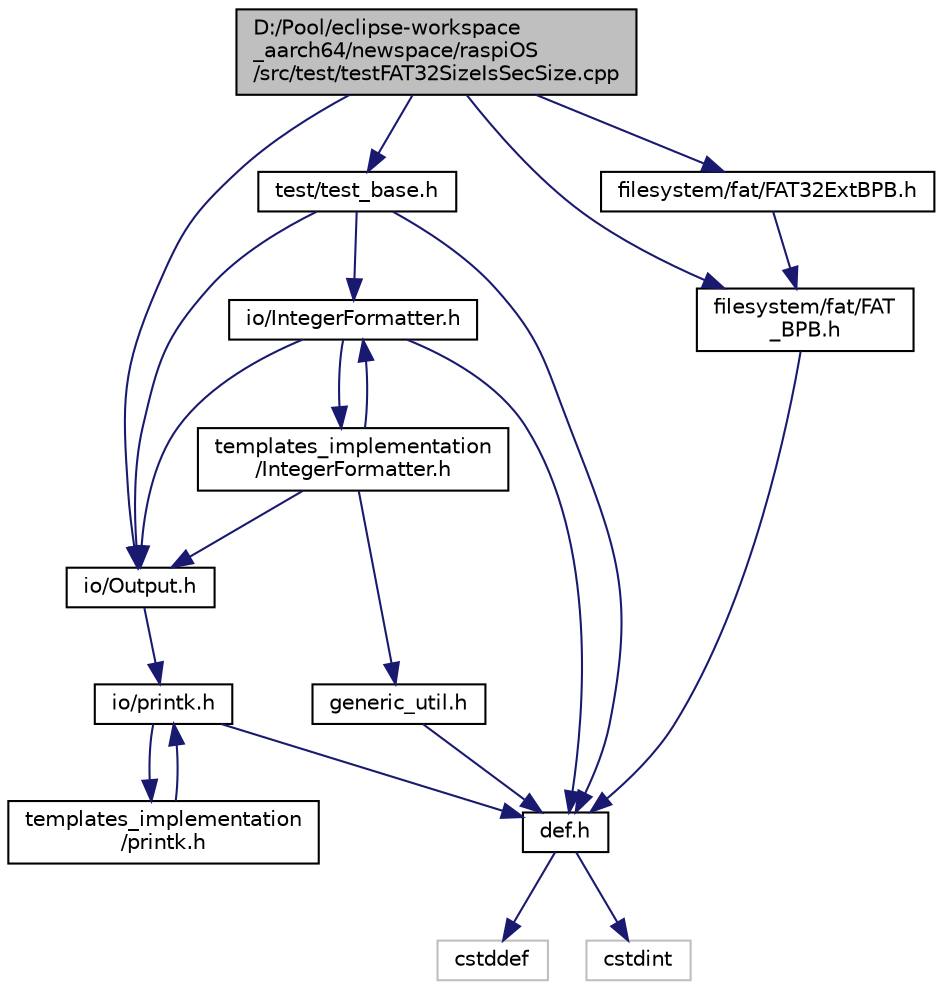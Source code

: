 digraph "D:/Pool/eclipse-workspace_aarch64/newspace/raspiOS/src/test/testFAT32SizeIsSecSize.cpp"
{
  edge [fontname="Helvetica",fontsize="10",labelfontname="Helvetica",labelfontsize="10"];
  node [fontname="Helvetica",fontsize="10",shape=record];
  Node4046 [label="D:/Pool/eclipse-workspace\l_aarch64/newspace/raspiOS\l/src/test/testFAT32SizeIsSecSize.cpp",height=0.2,width=0.4,color="black", fillcolor="grey75", style="filled", fontcolor="black"];
  Node4046 -> Node4047 [color="midnightblue",fontsize="10",style="solid",fontname="Helvetica"];
  Node4047 [label="io/Output.h",height=0.2,width=0.4,color="black", fillcolor="white", style="filled",URL="$d6/d77/_output_8h.html"];
  Node4047 -> Node4048 [color="midnightblue",fontsize="10",style="solid",fontname="Helvetica"];
  Node4048 [label="io/printk.h",height=0.2,width=0.4,color="black", fillcolor="white", style="filled",URL="$dd/d17/io_2printk_8h.html"];
  Node4048 -> Node4049 [color="midnightblue",fontsize="10",style="solid",fontname="Helvetica"];
  Node4049 [label="def.h",height=0.2,width=0.4,color="black", fillcolor="white", style="filled",URL="$d4/da4/def_8h.html"];
  Node4049 -> Node4050 [color="midnightblue",fontsize="10",style="solid",fontname="Helvetica"];
  Node4050 [label="cstddef",height=0.2,width=0.4,color="grey75", fillcolor="white", style="filled"];
  Node4049 -> Node4051 [color="midnightblue",fontsize="10",style="solid",fontname="Helvetica"];
  Node4051 [label="cstdint",height=0.2,width=0.4,color="grey75", fillcolor="white", style="filled"];
  Node4048 -> Node4052 [color="midnightblue",fontsize="10",style="solid",fontname="Helvetica"];
  Node4052 [label="templates_implementation\l/printk.h",height=0.2,width=0.4,color="black", fillcolor="white", style="filled",URL="$d7/d95/templates__implementation_2printk_8h.html"];
  Node4052 -> Node4048 [color="midnightblue",fontsize="10",style="solid",fontname="Helvetica"];
  Node4046 -> Node4053 [color="midnightblue",fontsize="10",style="solid",fontname="Helvetica"];
  Node4053 [label="test/test_base.h",height=0.2,width=0.4,color="black", fillcolor="white", style="filled",URL="$dc/d74/test__base_8h.html"];
  Node4053 -> Node4049 [color="midnightblue",fontsize="10",style="solid",fontname="Helvetica"];
  Node4053 -> Node4047 [color="midnightblue",fontsize="10",style="solid",fontname="Helvetica"];
  Node4053 -> Node4054 [color="midnightblue",fontsize="10",style="solid",fontname="Helvetica"];
  Node4054 [label="io/IntegerFormatter.h",height=0.2,width=0.4,color="black", fillcolor="white", style="filled",URL="$d5/d7b/io_2_integer_formatter_8h.html"];
  Node4054 -> Node4049 [color="midnightblue",fontsize="10",style="solid",fontname="Helvetica"];
  Node4054 -> Node4047 [color="midnightblue",fontsize="10",style="solid",fontname="Helvetica"];
  Node4054 -> Node4055 [color="midnightblue",fontsize="10",style="solid",fontname="Helvetica"];
  Node4055 [label="templates_implementation\l/IntegerFormatter.h",height=0.2,width=0.4,color="black", fillcolor="white", style="filled",URL="$dc/d84/templates__implementation_2_integer_formatter_8h.html"];
  Node4055 -> Node4054 [color="midnightblue",fontsize="10",style="solid",fontname="Helvetica"];
  Node4055 -> Node4056 [color="midnightblue",fontsize="10",style="solid",fontname="Helvetica"];
  Node4056 [label="generic_util.h",height=0.2,width=0.4,color="black", fillcolor="white", style="filled",URL="$d6/d93/generic__util_8h.html"];
  Node4056 -> Node4049 [color="midnightblue",fontsize="10",style="solid",fontname="Helvetica"];
  Node4055 -> Node4047 [color="midnightblue",fontsize="10",style="solid",fontname="Helvetica"];
  Node4046 -> Node4057 [color="midnightblue",fontsize="10",style="solid",fontname="Helvetica"];
  Node4057 [label="filesystem/fat/FAT\l_BPB.h",height=0.2,width=0.4,color="black", fillcolor="white", style="filled",URL="$d9/dab/_f_a_t___b_p_b_8h.html"];
  Node4057 -> Node4049 [color="midnightblue",fontsize="10",style="solid",fontname="Helvetica"];
  Node4046 -> Node4058 [color="midnightblue",fontsize="10",style="solid",fontname="Helvetica"];
  Node4058 [label="filesystem/fat/FAT32ExtBPB.h",height=0.2,width=0.4,color="black", fillcolor="white", style="filled",URL="$d5/dca/_f_a_t32_ext_b_p_b_8h.html"];
  Node4058 -> Node4057 [color="midnightblue",fontsize="10",style="solid",fontname="Helvetica"];
}
